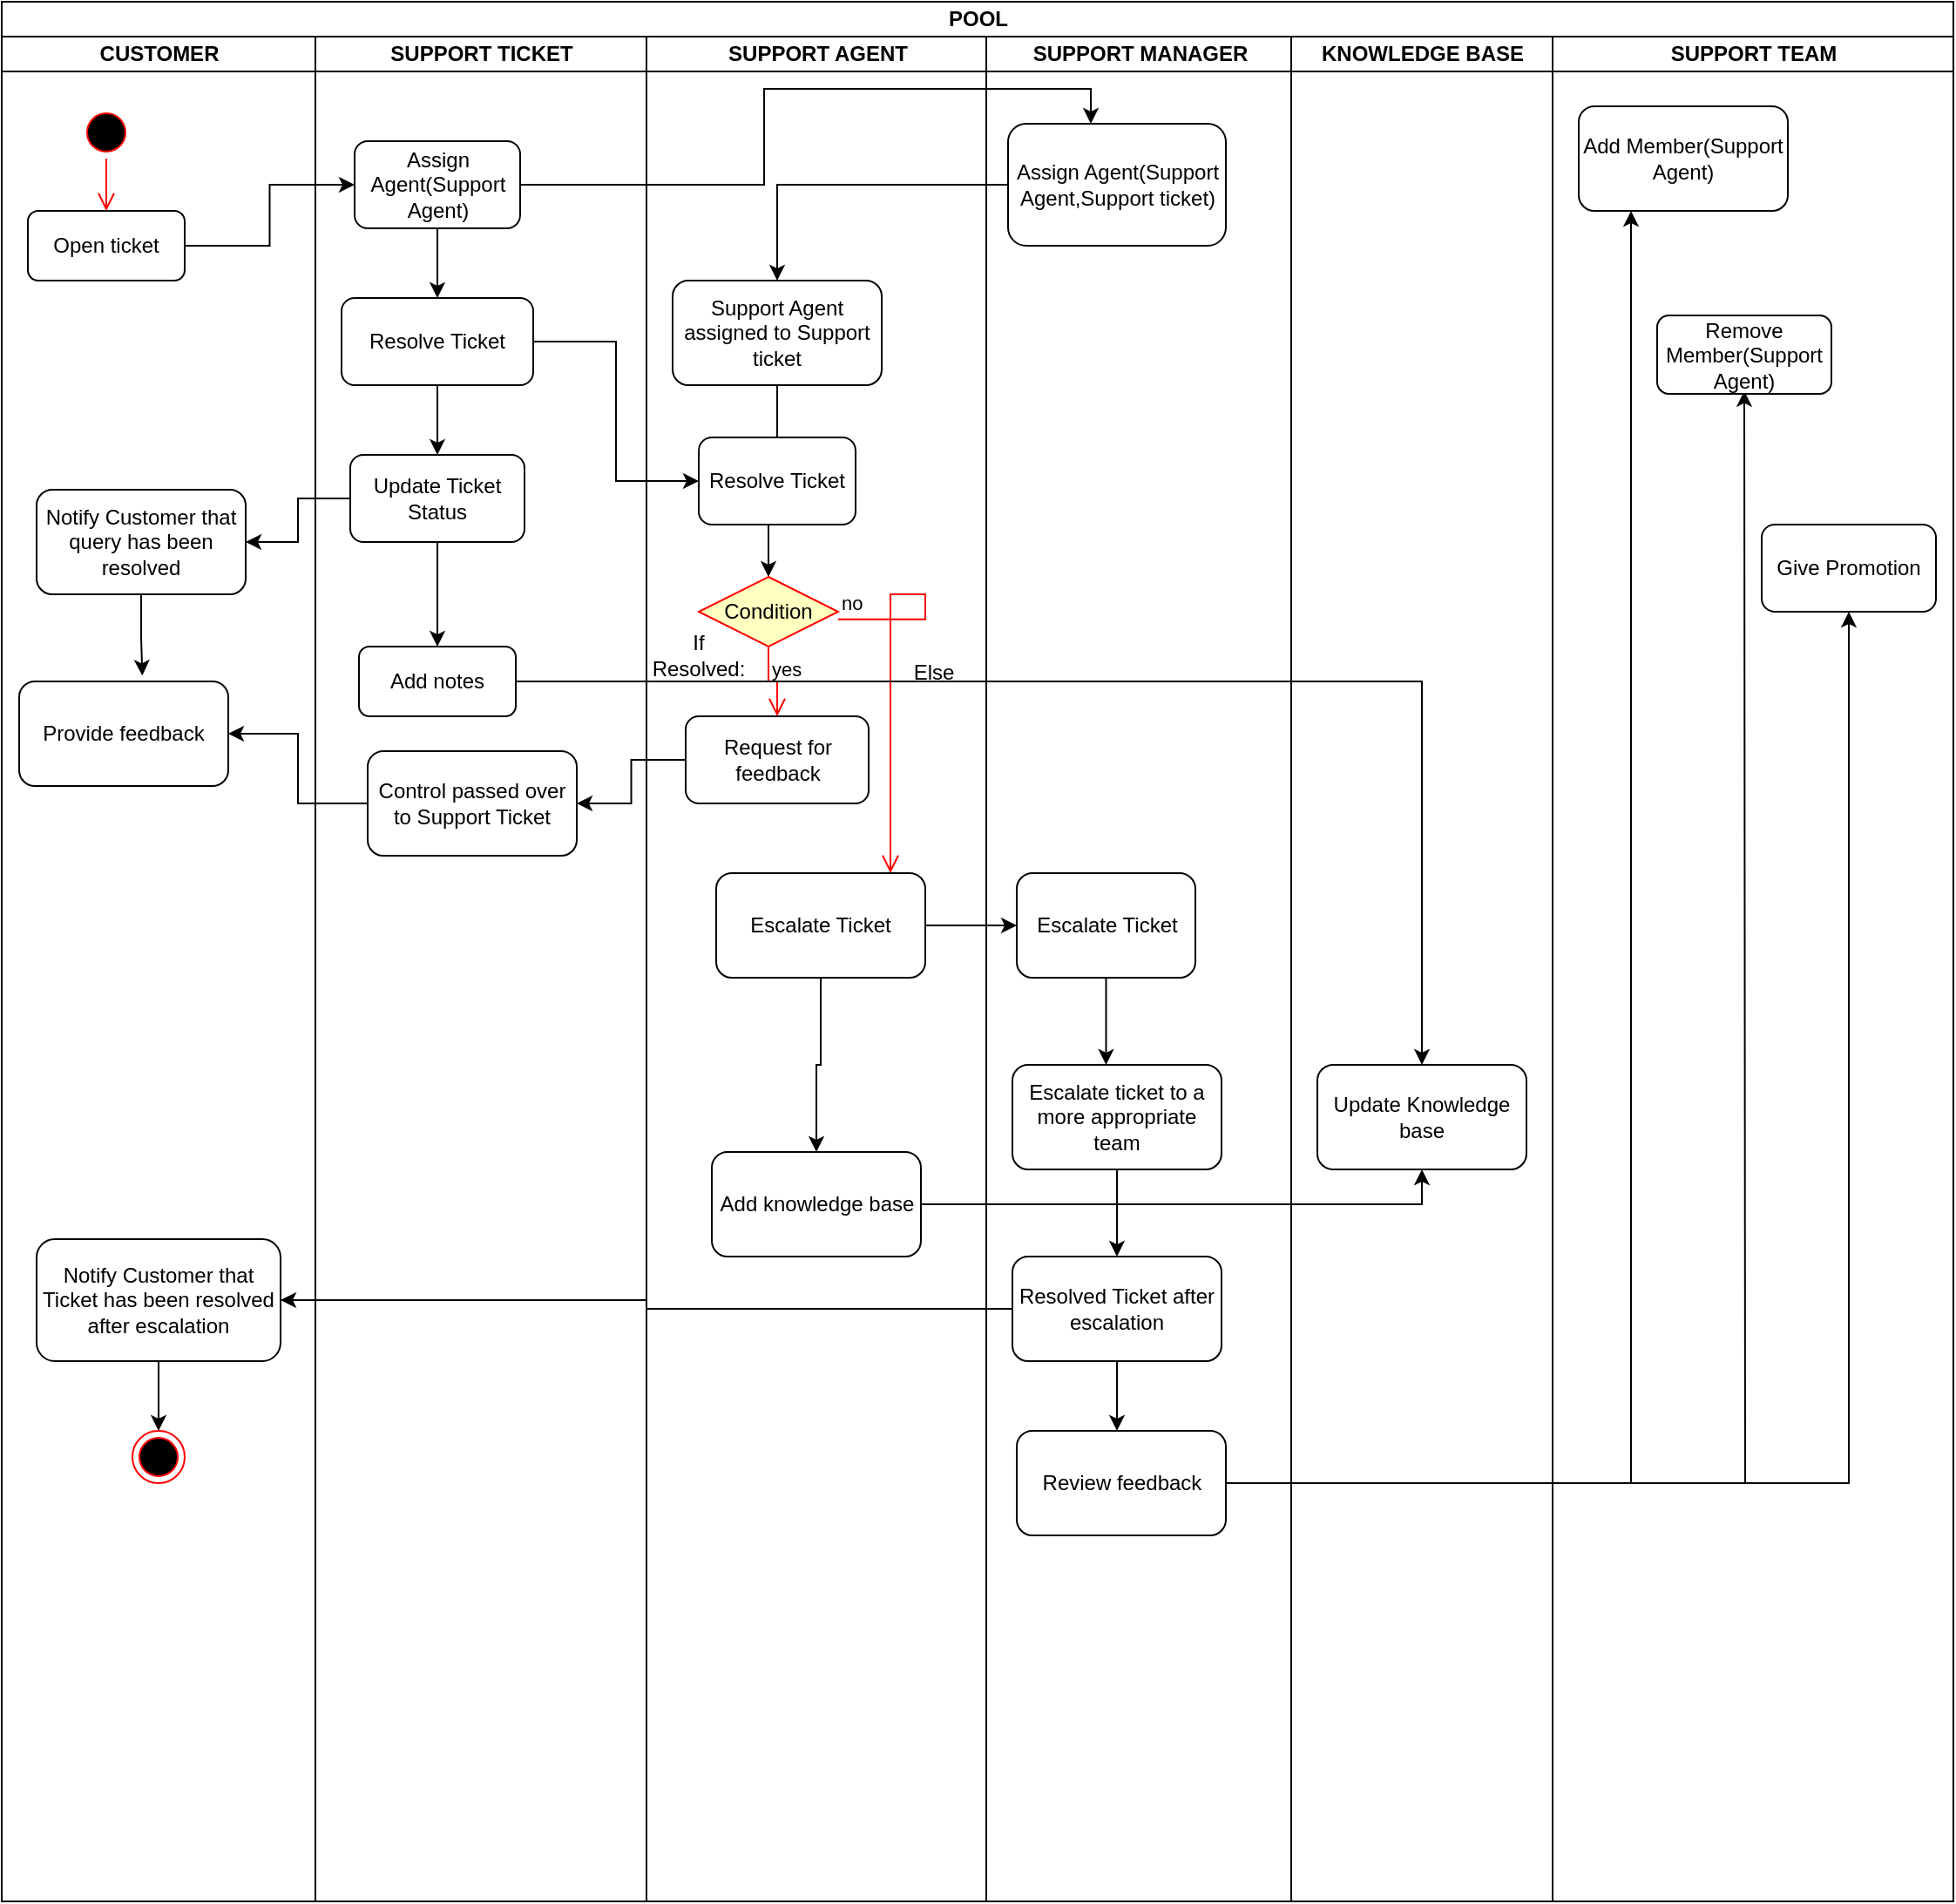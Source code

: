 <mxfile version="24.8.3">
  <diagram name="Page-1" id="-YXhxJSzMgEk8GDfapOJ">
    <mxGraphModel dx="786" dy="455" grid="1" gridSize="10" guides="1" tooltips="1" connect="1" arrows="1" fold="1" page="1" pageScale="1" pageWidth="850" pageHeight="1100" math="0" shadow="0">
      <root>
        <object label="" id="0">
          <mxCell />
        </object>
        <mxCell id="1" parent="0" />
        <object label="POOL" placeholders="1" id="XUXB3hVBXkxuwXdUqQ0L-1">
          <mxCell style="swimlane;childLayout=stackLayout;resizeParent=1;resizeParentMax=0;startSize=20;html=1;" parent="1" vertex="1">
            <mxGeometry x="180" y="50" width="1120" height="1090" as="geometry" />
          </mxCell>
        </object>
        <mxCell id="XUXB3hVBXkxuwXdUqQ0L-2" value="CUSTOMER" style="swimlane;startSize=20;html=1;" parent="XUXB3hVBXkxuwXdUqQ0L-1" vertex="1">
          <mxGeometry y="20" width="180" height="1070" as="geometry" />
        </mxCell>
        <mxCell id="B20dKyrCsiuIhfEmM-yy-7" value="Open ticket" style="rounded=1;whiteSpace=wrap;html=1;" parent="XUXB3hVBXkxuwXdUqQ0L-2" vertex="1">
          <mxGeometry x="15" y="100" width="90" height="40" as="geometry" />
        </mxCell>
        <mxCell id="B20dKyrCsiuIhfEmM-yy-36" value="Provide feedback" style="rounded=1;whiteSpace=wrap;html=1;" parent="XUXB3hVBXkxuwXdUqQ0L-2" vertex="1">
          <mxGeometry x="10" y="370" width="120" height="60" as="geometry" />
        </mxCell>
        <mxCell id="B20dKyrCsiuIhfEmM-yy-69" style="edgeStyle=orthogonalEdgeStyle;rounded=0;orthogonalLoop=1;jettySize=auto;html=1;entryX=0.5;entryY=0;entryDx=0;entryDy=0;" parent="XUXB3hVBXkxuwXdUqQ0L-2" source="B20dKyrCsiuIhfEmM-yy-48" target="B20dKyrCsiuIhfEmM-yy-68" edge="1">
          <mxGeometry relative="1" as="geometry" />
        </mxCell>
        <mxCell id="B20dKyrCsiuIhfEmM-yy-48" value="Notify Customer that Ticket has been resolved after escalation" style="rounded=1;whiteSpace=wrap;html=1;" parent="XUXB3hVBXkxuwXdUqQ0L-2" vertex="1">
          <mxGeometry x="20" y="690" width="140" height="70" as="geometry" />
        </mxCell>
        <mxCell id="B20dKyrCsiuIhfEmM-yy-68" value="" style="ellipse;html=1;shape=endState;fillColor=#000000;strokeColor=#ff0000;" parent="XUXB3hVBXkxuwXdUqQ0L-2" vertex="1">
          <mxGeometry x="75" y="800" width="30" height="30" as="geometry" />
        </mxCell>
        <mxCell id="B20dKyrCsiuIhfEmM-yy-70" value="" style="ellipse;html=1;shape=startState;fillColor=#000000;strokeColor=#ff0000;" parent="XUXB3hVBXkxuwXdUqQ0L-2" vertex="1">
          <mxGeometry x="45" y="40" width="30" height="30" as="geometry" />
        </mxCell>
        <mxCell id="B20dKyrCsiuIhfEmM-yy-71" value="" style="edgeStyle=orthogonalEdgeStyle;html=1;verticalAlign=bottom;endArrow=open;endSize=8;strokeColor=#ff0000;rounded=0;entryX=0.5;entryY=0;entryDx=0;entryDy=0;" parent="XUXB3hVBXkxuwXdUqQ0L-2" source="B20dKyrCsiuIhfEmM-yy-70" target="B20dKyrCsiuIhfEmM-yy-7" edge="1">
          <mxGeometry relative="1" as="geometry">
            <mxPoint x="415" y="120" as="targetPoint" />
          </mxGeometry>
        </mxCell>
        <mxCell id="JViz2euzXzphFkJ1fKcL-8" value="Notify Customer that query has been resolved" style="rounded=1;whiteSpace=wrap;html=1;" vertex="1" parent="XUXB3hVBXkxuwXdUqQ0L-2">
          <mxGeometry x="20" y="260" width="120" height="60" as="geometry" />
        </mxCell>
        <mxCell id="JViz2euzXzphFkJ1fKcL-10" style="edgeStyle=orthogonalEdgeStyle;rounded=0;orthogonalLoop=1;jettySize=auto;html=1;entryX=0.589;entryY=-0.056;entryDx=0;entryDy=0;entryPerimeter=0;" edge="1" parent="XUXB3hVBXkxuwXdUqQ0L-2" source="JViz2euzXzphFkJ1fKcL-8" target="B20dKyrCsiuIhfEmM-yy-36">
          <mxGeometry relative="1" as="geometry" />
        </mxCell>
        <mxCell id="B20dKyrCsiuIhfEmM-yy-2" value="SUPPORT TICKET" style="swimlane;startSize=20;html=1;" parent="XUXB3hVBXkxuwXdUqQ0L-1" vertex="1">
          <mxGeometry x="180" y="20" width="190" height="1070" as="geometry" />
        </mxCell>
        <mxCell id="B20dKyrCsiuIhfEmM-yy-15" style="edgeStyle=orthogonalEdgeStyle;rounded=0;orthogonalLoop=1;jettySize=auto;html=1;entryX=0.5;entryY=0;entryDx=0;entryDy=0;" parent="B20dKyrCsiuIhfEmM-yy-2" source="B20dKyrCsiuIhfEmM-yy-8" target="B20dKyrCsiuIhfEmM-yy-14" edge="1">
          <mxGeometry relative="1" as="geometry" />
        </mxCell>
        <mxCell id="B20dKyrCsiuIhfEmM-yy-8" value="Assign Agent(Support Agent)" style="rounded=1;whiteSpace=wrap;html=1;" parent="B20dKyrCsiuIhfEmM-yy-2" vertex="1">
          <mxGeometry x="22.5" y="60" width="95" height="50" as="geometry" />
        </mxCell>
        <mxCell id="B20dKyrCsiuIhfEmM-yy-53" style="edgeStyle=orthogonalEdgeStyle;rounded=0;orthogonalLoop=1;jettySize=auto;html=1;" parent="B20dKyrCsiuIhfEmM-yy-2" source="B20dKyrCsiuIhfEmM-yy-14" target="B20dKyrCsiuIhfEmM-yy-16" edge="1">
          <mxGeometry relative="1" as="geometry" />
        </mxCell>
        <mxCell id="B20dKyrCsiuIhfEmM-yy-14" value="Resolve Ticket" style="rounded=1;whiteSpace=wrap;html=1;" parent="B20dKyrCsiuIhfEmM-yy-2" vertex="1">
          <mxGeometry x="15" y="150" width="110" height="50" as="geometry" />
        </mxCell>
        <mxCell id="B20dKyrCsiuIhfEmM-yy-79" style="edgeStyle=orthogonalEdgeStyle;rounded=0;orthogonalLoop=1;jettySize=auto;html=1;entryX=0.5;entryY=0;entryDx=0;entryDy=0;" parent="B20dKyrCsiuIhfEmM-yy-2" source="B20dKyrCsiuIhfEmM-yy-16" target="B20dKyrCsiuIhfEmM-yy-54" edge="1">
          <mxGeometry relative="1" as="geometry" />
        </mxCell>
        <mxCell id="B20dKyrCsiuIhfEmM-yy-16" value="Update Ticket Status" style="rounded=1;whiteSpace=wrap;html=1;" parent="B20dKyrCsiuIhfEmM-yy-2" vertex="1">
          <mxGeometry x="20" y="240" width="100" height="50" as="geometry" />
        </mxCell>
        <mxCell id="B20dKyrCsiuIhfEmM-yy-54" value="Add notes" style="rounded=1;whiteSpace=wrap;html=1;" parent="B20dKyrCsiuIhfEmM-yy-2" vertex="1">
          <mxGeometry x="25" y="350" width="90" height="40" as="geometry" />
        </mxCell>
        <mxCell id="JViz2euzXzphFkJ1fKcL-1" value="Control passed over to Support Ticket" style="rounded=1;whiteSpace=wrap;html=1;" vertex="1" parent="B20dKyrCsiuIhfEmM-yy-2">
          <mxGeometry x="30" y="410" width="120" height="60" as="geometry" />
        </mxCell>
        <mxCell id="XUXB3hVBXkxuwXdUqQ0L-3" value="SUPPORT AGENT" style="swimlane;startSize=20;html=1;" parent="XUXB3hVBXkxuwXdUqQ0L-1" vertex="1">
          <mxGeometry x="370" y="20" width="195" height="1070" as="geometry" />
        </mxCell>
        <mxCell id="B20dKyrCsiuIhfEmM-yy-35" value="" style="edgeStyle=orthogonalEdgeStyle;rounded=0;orthogonalLoop=1;jettySize=auto;html=1;" parent="XUXB3hVBXkxuwXdUqQ0L-3" source="B20dKyrCsiuIhfEmM-yy-11" target="B20dKyrCsiuIhfEmM-yy-30" edge="1">
          <mxGeometry relative="1" as="geometry" />
        </mxCell>
        <mxCell id="B20dKyrCsiuIhfEmM-yy-11" value="Support Agent assigned to Support ticket" style="rounded=1;whiteSpace=wrap;html=1;" parent="XUXB3hVBXkxuwXdUqQ0L-3" vertex="1">
          <mxGeometry x="15" y="140" width="120" height="60" as="geometry" />
        </mxCell>
        <mxCell id="B20dKyrCsiuIhfEmM-yy-25" value="Resolve Ticket" style="rounded=1;whiteSpace=wrap;html=1;" parent="XUXB3hVBXkxuwXdUqQ0L-3" vertex="1">
          <mxGeometry x="30" y="230" width="90" height="50" as="geometry" />
        </mxCell>
        <mxCell id="B20dKyrCsiuIhfEmM-yy-30" value="Condition" style="rhombus;whiteSpace=wrap;html=1;fontColor=#000000;fillColor=#ffffc0;strokeColor=#ff0000;" parent="XUXB3hVBXkxuwXdUqQ0L-3" vertex="1">
          <mxGeometry x="30" y="310" width="80" height="40" as="geometry" />
        </mxCell>
        <mxCell id="B20dKyrCsiuIhfEmM-yy-33" value="If Resolved:" style="text;strokeColor=none;align=center;fillColor=none;html=1;verticalAlign=middle;whiteSpace=wrap;rounded=0;" parent="XUXB3hVBXkxuwXdUqQ0L-3" vertex="1">
          <mxGeometry y="340" width="60" height="30" as="geometry" />
        </mxCell>
        <mxCell id="B20dKyrCsiuIhfEmM-yy-34" value="Request for feedback" style="rounded=1;whiteSpace=wrap;html=1;" parent="XUXB3hVBXkxuwXdUqQ0L-3" vertex="1">
          <mxGeometry x="22.5" y="390" width="105" height="50" as="geometry" />
        </mxCell>
        <mxCell id="B20dKyrCsiuIhfEmM-yy-31" value="no" style="edgeStyle=orthogonalEdgeStyle;html=1;align=left;verticalAlign=bottom;endArrow=open;endSize=8;strokeColor=#ff0000;rounded=0;" parent="XUXB3hVBXkxuwXdUqQ0L-3" edge="1">
          <mxGeometry x="-1" relative="1" as="geometry">
            <mxPoint x="140" y="480" as="targetPoint" />
            <mxPoint x="110" y="334.38" as="sourcePoint" />
            <Array as="points">
              <mxPoint x="160" y="334" />
              <mxPoint x="160" y="320" />
              <mxPoint x="140" y="320" />
            </Array>
          </mxGeometry>
        </mxCell>
        <mxCell id="B20dKyrCsiuIhfEmM-yy-59" value="" style="edgeStyle=orthogonalEdgeStyle;rounded=0;orthogonalLoop=1;jettySize=auto;html=1;" parent="XUXB3hVBXkxuwXdUqQ0L-3" source="B20dKyrCsiuIhfEmM-yy-38" target="B20dKyrCsiuIhfEmM-yy-56" edge="1">
          <mxGeometry relative="1" as="geometry" />
        </mxCell>
        <mxCell id="B20dKyrCsiuIhfEmM-yy-38" value="Escalate Ticket" style="rounded=1;whiteSpace=wrap;html=1;" parent="XUXB3hVBXkxuwXdUqQ0L-3" vertex="1">
          <mxGeometry x="40" y="480" width="120" height="60" as="geometry" />
        </mxCell>
        <mxCell id="B20dKyrCsiuIhfEmM-yy-32" value="yes" style="edgeStyle=orthogonalEdgeStyle;html=1;align=left;verticalAlign=top;endArrow=open;endSize=8;strokeColor=#ff0000;rounded=0;entryX=0.5;entryY=0;entryDx=0;entryDy=0;" parent="XUXB3hVBXkxuwXdUqQ0L-3" source="B20dKyrCsiuIhfEmM-yy-30" target="B20dKyrCsiuIhfEmM-yy-34" edge="1">
          <mxGeometry x="-1" relative="1" as="geometry">
            <mxPoint x="70" y="330" as="targetPoint" />
          </mxGeometry>
        </mxCell>
        <mxCell id="B20dKyrCsiuIhfEmM-yy-49" value="Else" style="text;strokeColor=none;align=center;fillColor=none;html=1;verticalAlign=middle;whiteSpace=wrap;rounded=0;" parent="XUXB3hVBXkxuwXdUqQ0L-3" vertex="1">
          <mxGeometry x="135" y="350" width="60" height="30" as="geometry" />
        </mxCell>
        <mxCell id="B20dKyrCsiuIhfEmM-yy-56" value="Add knowledge base" style="rounded=1;whiteSpace=wrap;html=1;" parent="XUXB3hVBXkxuwXdUqQ0L-3" vertex="1">
          <mxGeometry x="37.5" y="640" width="120" height="60" as="geometry" />
        </mxCell>
        <mxCell id="XUXB3hVBXkxuwXdUqQ0L-4" value="SUPPORT MANAGER" style="swimlane;startSize=20;html=1;" parent="XUXB3hVBXkxuwXdUqQ0L-1" vertex="1">
          <mxGeometry x="565" y="20" width="175" height="1070" as="geometry" />
        </mxCell>
        <mxCell id="B20dKyrCsiuIhfEmM-yy-10" value="Assign Agent(Support Agent,Support ticket)" style="rounded=1;whiteSpace=wrap;html=1;" parent="XUXB3hVBXkxuwXdUqQ0L-4" vertex="1">
          <mxGeometry x="12.5" y="50" width="125" height="70" as="geometry" />
        </mxCell>
        <mxCell id="B20dKyrCsiuIhfEmM-yy-42" style="edgeStyle=orthogonalEdgeStyle;rounded=0;orthogonalLoop=1;jettySize=auto;html=1;" parent="XUXB3hVBXkxuwXdUqQ0L-4" source="B20dKyrCsiuIhfEmM-yy-39" edge="1">
          <mxGeometry relative="1" as="geometry">
            <mxPoint x="68.75" y="590" as="targetPoint" />
          </mxGeometry>
        </mxCell>
        <mxCell id="B20dKyrCsiuIhfEmM-yy-39" value="Escalate Ticket" style="rounded=1;whiteSpace=wrap;html=1;" parent="XUXB3hVBXkxuwXdUqQ0L-4" vertex="1">
          <mxGeometry x="17.5" y="480" width="102.5" height="60" as="geometry" />
        </mxCell>
        <mxCell id="B20dKyrCsiuIhfEmM-yy-67" style="edgeStyle=orthogonalEdgeStyle;rounded=0;orthogonalLoop=1;jettySize=auto;html=1;" parent="XUXB3hVBXkxuwXdUqQ0L-4" source="B20dKyrCsiuIhfEmM-yy-41" edge="1">
          <mxGeometry relative="1" as="geometry">
            <mxPoint x="435" y="203.333" as="targetPoint" />
          </mxGeometry>
        </mxCell>
        <mxCell id="B20dKyrCsiuIhfEmM-yy-41" value="Review feedback" style="rounded=1;whiteSpace=wrap;html=1;" parent="XUXB3hVBXkxuwXdUqQ0L-4" vertex="1">
          <mxGeometry x="17.5" y="800" width="120" height="60" as="geometry" />
        </mxCell>
        <mxCell id="B20dKyrCsiuIhfEmM-yy-46" style="edgeStyle=orthogonalEdgeStyle;rounded=0;orthogonalLoop=1;jettySize=auto;html=1;" parent="XUXB3hVBXkxuwXdUqQ0L-4" source="B20dKyrCsiuIhfEmM-yy-43" edge="1">
          <mxGeometry relative="1" as="geometry">
            <mxPoint x="75" y="700" as="targetPoint" />
          </mxGeometry>
        </mxCell>
        <mxCell id="B20dKyrCsiuIhfEmM-yy-43" value="Escalate ticket to a more appropriate team" style="rounded=1;whiteSpace=wrap;html=1;" parent="XUXB3hVBXkxuwXdUqQ0L-4" vertex="1">
          <mxGeometry x="15" y="590" width="120" height="60" as="geometry" />
        </mxCell>
        <mxCell id="B20dKyrCsiuIhfEmM-yy-52" style="edgeStyle=orthogonalEdgeStyle;rounded=0;orthogonalLoop=1;jettySize=auto;html=1;" parent="XUXB3hVBXkxuwXdUqQ0L-4" source="B20dKyrCsiuIhfEmM-yy-44" edge="1">
          <mxGeometry relative="1" as="geometry">
            <mxPoint x="75" y="800" as="targetPoint" />
          </mxGeometry>
        </mxCell>
        <mxCell id="B20dKyrCsiuIhfEmM-yy-44" value="Resolved Ticket after escalation" style="rounded=1;whiteSpace=wrap;html=1;" parent="XUXB3hVBXkxuwXdUqQ0L-4" vertex="1">
          <mxGeometry x="15" y="700" width="120" height="60" as="geometry" />
        </mxCell>
        <mxCell id="B20dKyrCsiuIhfEmM-yy-45" value="KNOWLEDGE BASE" style="swimlane;startSize=20;html=1;" parent="XUXB3hVBXkxuwXdUqQ0L-1" vertex="1">
          <mxGeometry x="740" y="20" width="150" height="1070" as="geometry" />
        </mxCell>
        <mxCell id="B20dKyrCsiuIhfEmM-yy-60" value="Update Knowledge base" style="rounded=1;whiteSpace=wrap;html=1;" parent="B20dKyrCsiuIhfEmM-yy-45" vertex="1">
          <mxGeometry x="15" y="590" width="120" height="60" as="geometry" />
        </mxCell>
        <mxCell id="B20dKyrCsiuIhfEmM-yy-4" value="SUPPORT TEAM" style="swimlane;startSize=20;html=1;" parent="XUXB3hVBXkxuwXdUqQ0L-1" vertex="1">
          <mxGeometry x="890" y="20" width="230" height="1070" as="geometry" />
        </mxCell>
        <mxCell id="B20dKyrCsiuIhfEmM-yy-63" value="Add Member(Support Agent)" style="rounded=1;whiteSpace=wrap;html=1;" parent="B20dKyrCsiuIhfEmM-yy-4" vertex="1">
          <mxGeometry x="15" y="40" width="120" height="60" as="geometry" />
        </mxCell>
        <mxCell id="B20dKyrCsiuIhfEmM-yy-64" value="Remove Member(Support Agent)" style="rounded=1;whiteSpace=wrap;html=1;" parent="B20dKyrCsiuIhfEmM-yy-4" vertex="1">
          <mxGeometry x="60" y="160" width="100" height="45" as="geometry" />
        </mxCell>
        <mxCell id="JViz2euzXzphFkJ1fKcL-6" value="Give Promotion" style="rounded=1;whiteSpace=wrap;html=1;" vertex="1" parent="B20dKyrCsiuIhfEmM-yy-4">
          <mxGeometry x="120" y="280" width="100" height="50" as="geometry" />
        </mxCell>
        <mxCell id="B20dKyrCsiuIhfEmM-yy-9" style="edgeStyle=orthogonalEdgeStyle;rounded=0;orthogonalLoop=1;jettySize=auto;html=1;entryX=0;entryY=0.5;entryDx=0;entryDy=0;" parent="XUXB3hVBXkxuwXdUqQ0L-1" source="B20dKyrCsiuIhfEmM-yy-7" target="B20dKyrCsiuIhfEmM-yy-8" edge="1">
          <mxGeometry relative="1" as="geometry" />
        </mxCell>
        <mxCell id="B20dKyrCsiuIhfEmM-yy-12" style="edgeStyle=orthogonalEdgeStyle;rounded=0;orthogonalLoop=1;jettySize=auto;html=1;entryX=0.38;entryY=0;entryDx=0;entryDy=0;entryPerimeter=0;" parent="XUXB3hVBXkxuwXdUqQ0L-1" source="B20dKyrCsiuIhfEmM-yy-8" target="B20dKyrCsiuIhfEmM-yy-10" edge="1">
          <mxGeometry relative="1" as="geometry" />
        </mxCell>
        <mxCell id="B20dKyrCsiuIhfEmM-yy-13" style="edgeStyle=orthogonalEdgeStyle;rounded=0;orthogonalLoop=1;jettySize=auto;html=1;" parent="XUXB3hVBXkxuwXdUqQ0L-1" source="B20dKyrCsiuIhfEmM-yy-10" target="B20dKyrCsiuIhfEmM-yy-11" edge="1">
          <mxGeometry relative="1" as="geometry" />
        </mxCell>
        <mxCell id="B20dKyrCsiuIhfEmM-yy-26" style="edgeStyle=orthogonalEdgeStyle;rounded=0;orthogonalLoop=1;jettySize=auto;html=1;entryX=0;entryY=0.5;entryDx=0;entryDy=0;" parent="XUXB3hVBXkxuwXdUqQ0L-1" source="B20dKyrCsiuIhfEmM-yy-14" target="B20dKyrCsiuIhfEmM-yy-25" edge="1">
          <mxGeometry relative="1" as="geometry" />
        </mxCell>
        <mxCell id="B20dKyrCsiuIhfEmM-yy-40" style="edgeStyle=orthogonalEdgeStyle;rounded=0;orthogonalLoop=1;jettySize=auto;html=1;entryX=0;entryY=0.5;entryDx=0;entryDy=0;" parent="XUXB3hVBXkxuwXdUqQ0L-1" source="B20dKyrCsiuIhfEmM-yy-38" target="B20dKyrCsiuIhfEmM-yy-39" edge="1">
          <mxGeometry relative="1" as="geometry" />
        </mxCell>
        <mxCell id="B20dKyrCsiuIhfEmM-yy-62" style="edgeStyle=orthogonalEdgeStyle;rounded=0;orthogonalLoop=1;jettySize=auto;html=1;entryX=0.5;entryY=1;entryDx=0;entryDy=0;" parent="XUXB3hVBXkxuwXdUqQ0L-1" source="B20dKyrCsiuIhfEmM-yy-56" target="B20dKyrCsiuIhfEmM-yy-60" edge="1">
          <mxGeometry relative="1" as="geometry" />
        </mxCell>
        <mxCell id="B20dKyrCsiuIhfEmM-yy-65" style="edgeStyle=orthogonalEdgeStyle;rounded=0;orthogonalLoop=1;jettySize=auto;html=1;entryX=0.25;entryY=1;entryDx=0;entryDy=0;" parent="XUXB3hVBXkxuwXdUqQ0L-1" source="B20dKyrCsiuIhfEmM-yy-41" target="B20dKyrCsiuIhfEmM-yy-63" edge="1">
          <mxGeometry relative="1" as="geometry" />
        </mxCell>
        <mxCell id="B20dKyrCsiuIhfEmM-yy-80" style="edgeStyle=orthogonalEdgeStyle;rounded=0;orthogonalLoop=1;jettySize=auto;html=1;" parent="XUXB3hVBXkxuwXdUqQ0L-1" source="B20dKyrCsiuIhfEmM-yy-54" target="B20dKyrCsiuIhfEmM-yy-60" edge="1">
          <mxGeometry relative="1" as="geometry" />
        </mxCell>
        <mxCell id="B20dKyrCsiuIhfEmM-yy-47" style="edgeStyle=orthogonalEdgeStyle;rounded=0;orthogonalLoop=1;jettySize=auto;html=1;" parent="XUXB3hVBXkxuwXdUqQ0L-1" source="B20dKyrCsiuIhfEmM-yy-44" target="B20dKyrCsiuIhfEmM-yy-48" edge="1">
          <mxGeometry relative="1" as="geometry">
            <mxPoint x="215" y="750" as="targetPoint" />
          </mxGeometry>
        </mxCell>
        <mxCell id="JViz2euzXzphFkJ1fKcL-2" style="edgeStyle=orthogonalEdgeStyle;rounded=0;orthogonalLoop=1;jettySize=auto;html=1;" edge="1" parent="XUXB3hVBXkxuwXdUqQ0L-1" source="B20dKyrCsiuIhfEmM-yy-34" target="JViz2euzXzphFkJ1fKcL-1">
          <mxGeometry relative="1" as="geometry" />
        </mxCell>
        <mxCell id="JViz2euzXzphFkJ1fKcL-3" style="edgeStyle=orthogonalEdgeStyle;rounded=0;orthogonalLoop=1;jettySize=auto;html=1;entryX=1;entryY=0.5;entryDx=0;entryDy=0;" edge="1" parent="XUXB3hVBXkxuwXdUqQ0L-1" source="JViz2euzXzphFkJ1fKcL-1" target="B20dKyrCsiuIhfEmM-yy-36">
          <mxGeometry relative="1" as="geometry" />
        </mxCell>
        <mxCell id="JViz2euzXzphFkJ1fKcL-7" style="edgeStyle=orthogonalEdgeStyle;rounded=0;orthogonalLoop=1;jettySize=auto;html=1;entryX=0.5;entryY=1;entryDx=0;entryDy=0;" edge="1" parent="XUXB3hVBXkxuwXdUqQ0L-1" source="B20dKyrCsiuIhfEmM-yy-41" target="JViz2euzXzphFkJ1fKcL-6">
          <mxGeometry relative="1" as="geometry" />
        </mxCell>
        <mxCell id="JViz2euzXzphFkJ1fKcL-9" style="edgeStyle=orthogonalEdgeStyle;rounded=0;orthogonalLoop=1;jettySize=auto;html=1;entryX=1;entryY=0.5;entryDx=0;entryDy=0;" edge="1" parent="XUXB3hVBXkxuwXdUqQ0L-1" source="B20dKyrCsiuIhfEmM-yy-16" target="JViz2euzXzphFkJ1fKcL-8">
          <mxGeometry relative="1" as="geometry" />
        </mxCell>
      </root>
    </mxGraphModel>
  </diagram>
</mxfile>
